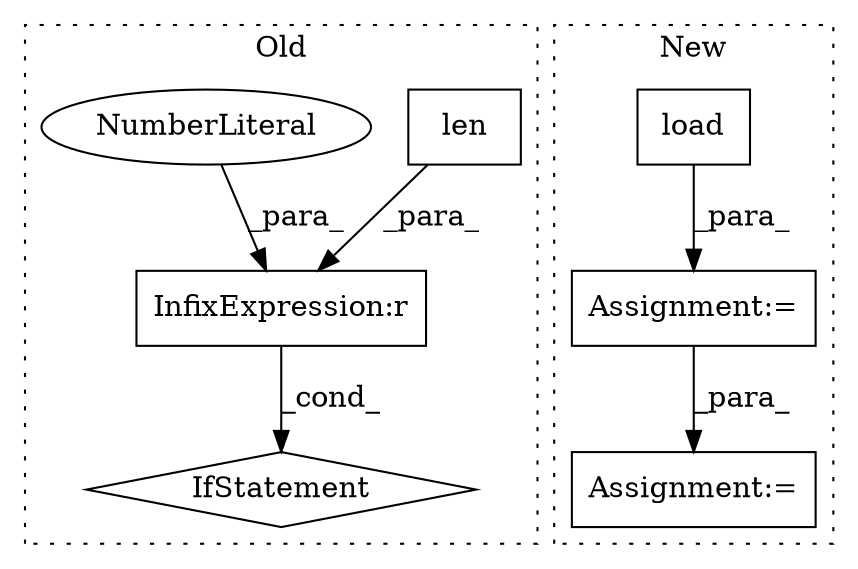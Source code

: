 digraph G {
subgraph cluster0 {
1 [label="len" a="32" s="3180,3196" l="4,1" shape="box"];
5 [label="IfStatement" a="25" s="3175,3231" l="4,2" shape="diamond"];
6 [label="InfixExpression:r" a="27" s="3197" l="3" shape="box"];
7 [label="NumberLiteral" a="34" s="3200" l="1" shape="ellipse"];
label = "Old";
style="dotted";
}
subgraph cluster1 {
2 [label="load" a="32" s="3965,3999" l="5,1" shape="box"];
3 [label="Assignment:=" a="7" s="4010,4091" l="61,2" shape="box"];
4 [label="Assignment:=" a="7" s="3958" l="1" shape="box"];
label = "New";
style="dotted";
}
1 -> 6 [label="_para_"];
2 -> 4 [label="_para_"];
4 -> 3 [label="_para_"];
6 -> 5 [label="_cond_"];
7 -> 6 [label="_para_"];
}